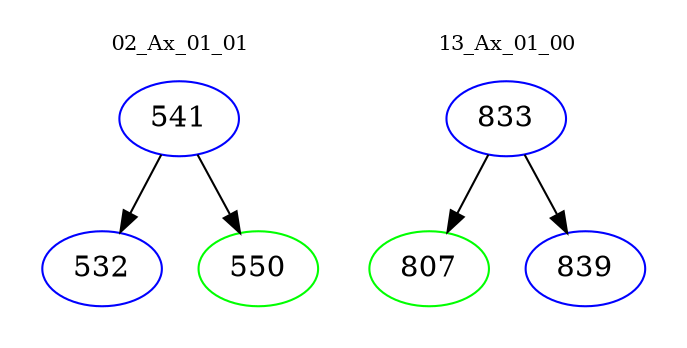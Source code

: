 digraph{
subgraph cluster_0 {
color = white
label = "02_Ax_01_01";
fontsize=10;
T0_541 [label="541", color="blue"]
T0_541 -> T0_532 [color="black"]
T0_532 [label="532", color="blue"]
T0_541 -> T0_550 [color="black"]
T0_550 [label="550", color="green"]
}
subgraph cluster_1 {
color = white
label = "13_Ax_01_00";
fontsize=10;
T1_833 [label="833", color="blue"]
T1_833 -> T1_807 [color="black"]
T1_807 [label="807", color="green"]
T1_833 -> T1_839 [color="black"]
T1_839 [label="839", color="blue"]
}
}

